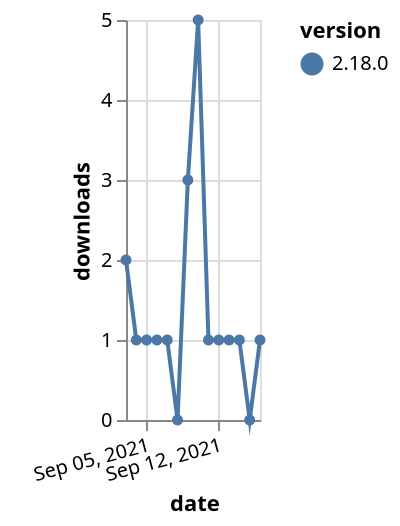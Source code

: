 {"$schema": "https://vega.github.io/schema/vega-lite/v5.json", "description": "A simple bar chart with embedded data.", "data": {"values": [{"date": "2021-09-03", "total": 543, "delta": 2, "version": "2.18.0"}, {"date": "2021-09-04", "total": 544, "delta": 1, "version": "2.18.0"}, {"date": "2021-09-05", "total": 545, "delta": 1, "version": "2.18.0"}, {"date": "2021-09-06", "total": 546, "delta": 1, "version": "2.18.0"}, {"date": "2021-09-07", "total": 547, "delta": 1, "version": "2.18.0"}, {"date": "2021-09-08", "total": 547, "delta": 0, "version": "2.18.0"}, {"date": "2021-09-09", "total": 550, "delta": 3, "version": "2.18.0"}, {"date": "2021-09-10", "total": 555, "delta": 5, "version": "2.18.0"}, {"date": "2021-09-11", "total": 556, "delta": 1, "version": "2.18.0"}, {"date": "2021-09-12", "total": 557, "delta": 1, "version": "2.18.0"}, {"date": "2021-09-13", "total": 558, "delta": 1, "version": "2.18.0"}, {"date": "2021-09-14", "total": 559, "delta": 1, "version": "2.18.0"}, {"date": "2021-09-15", "total": 559, "delta": 0, "version": "2.18.0"}, {"date": "2021-09-16", "total": 560, "delta": 1, "version": "2.18.0"}]}, "width": "container", "mark": {"type": "line", "point": {"filled": true}}, "encoding": {"x": {"field": "date", "type": "temporal", "timeUnit": "yearmonthdate", "title": "date", "axis": {"labelAngle": -15}}, "y": {"field": "delta", "type": "quantitative", "title": "downloads"}, "color": {"field": "version", "type": "nominal"}, "tooltip": {"field": "delta"}}}